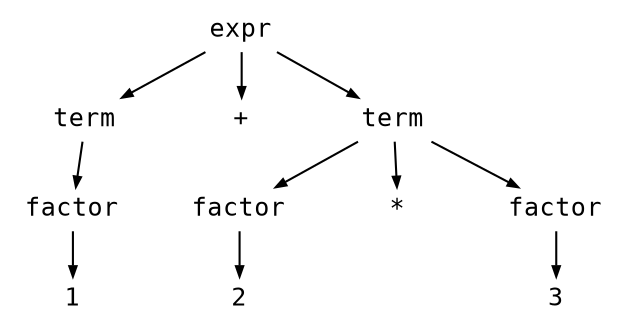 digraph astgraph {
  node [shape=none, fontsize=12, fontname="Courier", height=.1];
  ranksep=.3;
  edge [arrowsize=.5]

  node1 [label="expr"]
  node2 [label="term"]
  node1 -> node2
  node3 [label="+"]
  node1 -> node3
  node4 [label="term"]
  node1 -> node4
  node5 [label="factor"]
  node2 -> node5
  node6 [label="factor"]
  node4 -> node6
  node7 [label="*"]
  node4 -> node7
  node8 [label="factor"]
  node4 -> node8
  node9 [label="1"]
  node5 -> node9
  node10 [label="2"]
  node6 -> node10
  node11 [label="3"]
  node8 -> node11
}
